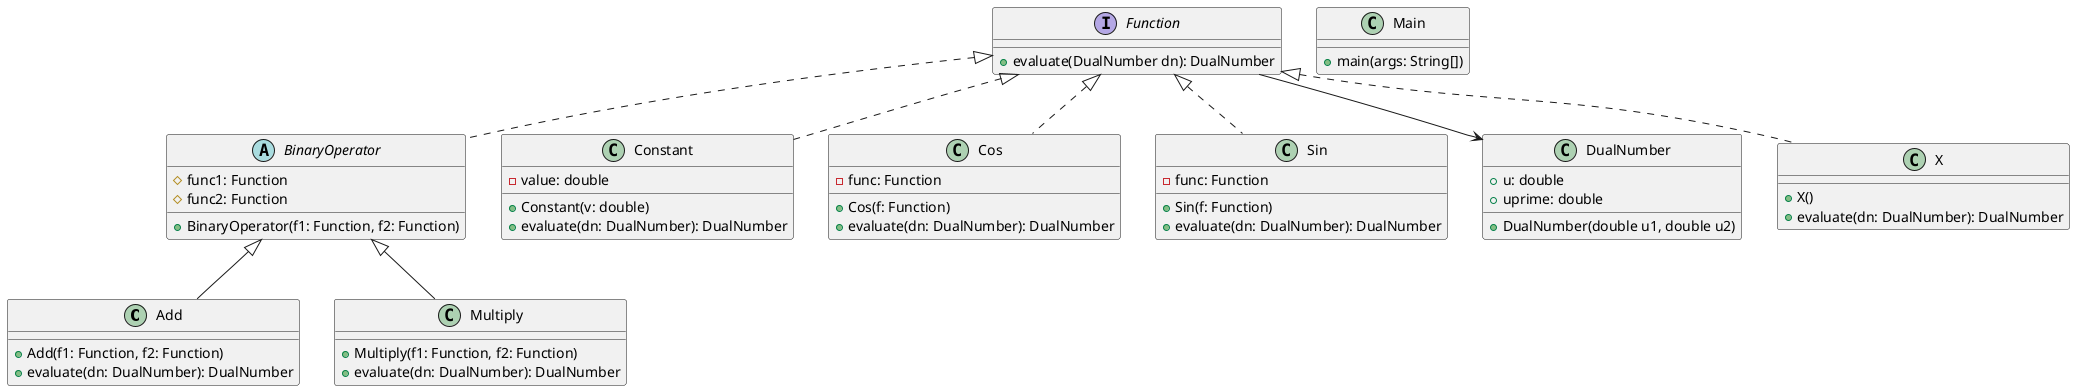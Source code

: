 @startuml
class Add{
    +Add(f1: Function, f2: Function)
    +evaluate(dn: DualNumber): DualNumber
}

abstract class BinaryOperator{
    #func1: Function
    #func2: Function

    +BinaryOperator(f1: Function, f2: Function)
}

class Constant{
    -value: double

    +Constant(v: double)
    +evaluate(dn: DualNumber): DualNumber
}

class Cos{
    -func: Function

    +Cos(f: Function)
    +evaluate(dn: DualNumber): DualNumber
}

class Sin{
    -func: Function

    +Sin(f: Function)
    +evaluate(dn: DualNumber): DualNumber
}

class DualNumber{
    +u: double
    +uprime: double

    +DualNumber(double u1, double u2)
}

class Multiply{
    +Multiply(f1: Function, f2: Function)
    +evaluate(dn: DualNumber): DualNumber
}

class X{
    +X()
    +evaluate(dn: DualNumber): DualNumber
}

interface Function{
    +evaluate(DualNumber dn): DualNumber
}

class Main{
    +main(args: String[])
}

Function --> DualNumber
Function <|.. X
BinaryOperator <|-- Add
BinaryOperator <|-- Multiply
Function <|.. Sin
Function <|.. Constant
Function <|.. BinaryOperator
Function <|.. Cos



@enduml